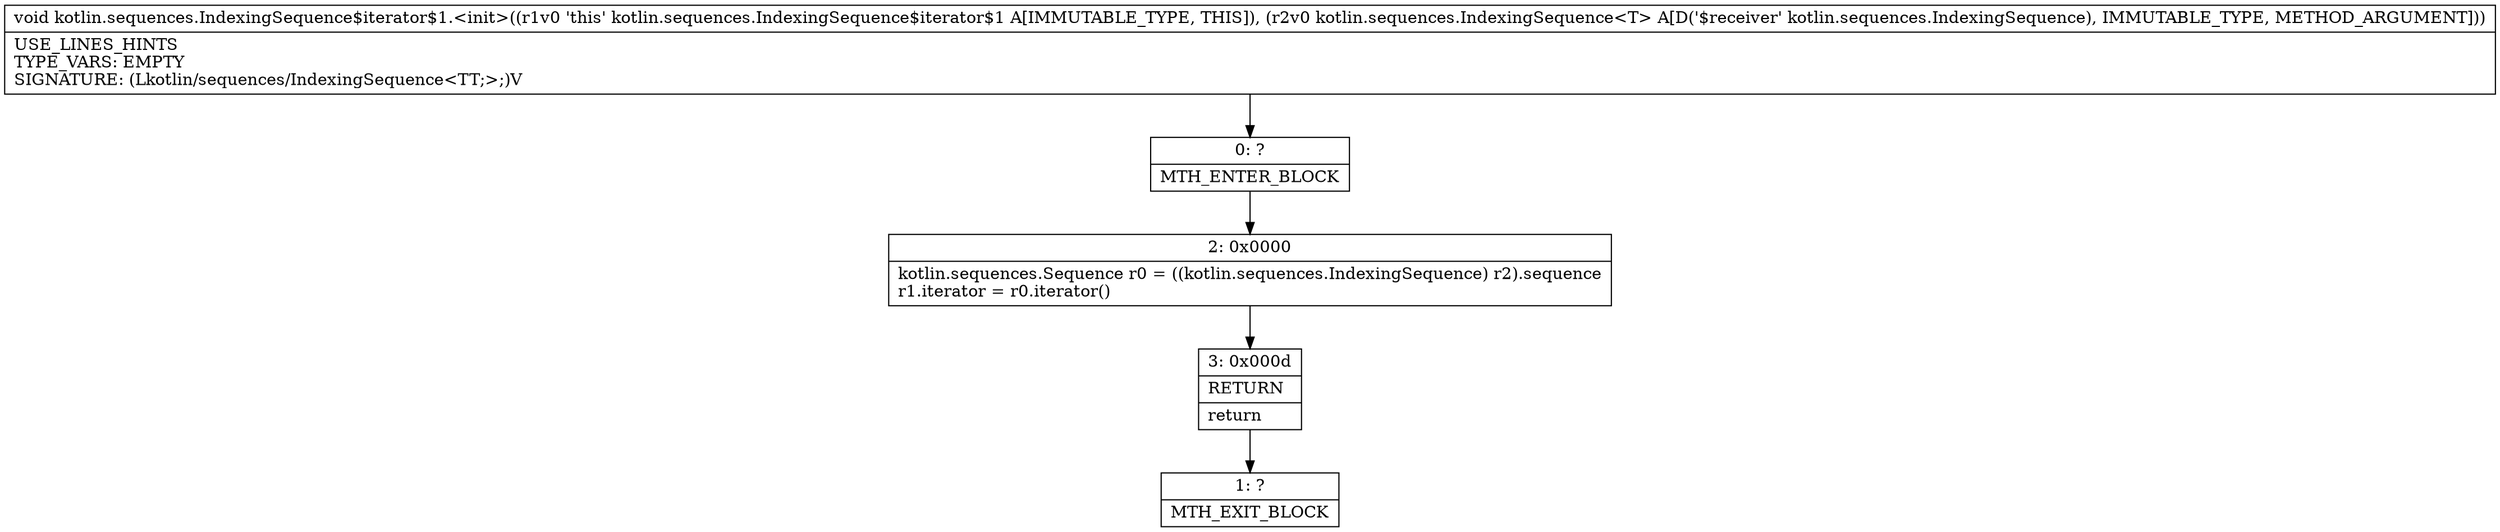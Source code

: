 digraph "CFG forkotlin.sequences.IndexingSequence$iterator$1.\<init\>(Lkotlin\/sequences\/IndexingSequence;)V" {
Node_0 [shape=record,label="{0\:\ ?|MTH_ENTER_BLOCK\l}"];
Node_2 [shape=record,label="{2\:\ 0x0000|kotlin.sequences.Sequence r0 = ((kotlin.sequences.IndexingSequence) r2).sequence\lr1.iterator = r0.iterator()\l}"];
Node_3 [shape=record,label="{3\:\ 0x000d|RETURN\l|return\l}"];
Node_1 [shape=record,label="{1\:\ ?|MTH_EXIT_BLOCK\l}"];
MethodNode[shape=record,label="{void kotlin.sequences.IndexingSequence$iterator$1.\<init\>((r1v0 'this' kotlin.sequences.IndexingSequence$iterator$1 A[IMMUTABLE_TYPE, THIS]), (r2v0 kotlin.sequences.IndexingSequence\<T\> A[D('$receiver' kotlin.sequences.IndexingSequence), IMMUTABLE_TYPE, METHOD_ARGUMENT]))  | USE_LINES_HINTS\lTYPE_VARS: EMPTY\lSIGNATURE: (Lkotlin\/sequences\/IndexingSequence\<TT;\>;)V\l}"];
MethodNode -> Node_0;Node_0 -> Node_2;
Node_2 -> Node_3;
Node_3 -> Node_1;
}

